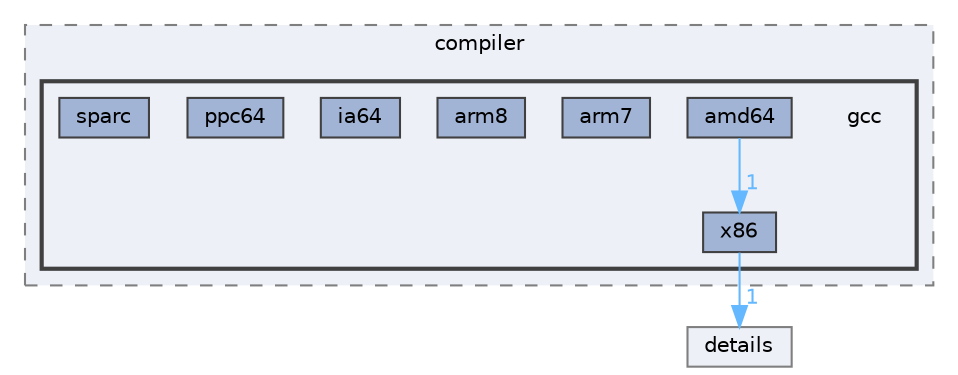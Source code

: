 digraph "external/libcds/cds/compiler/gcc"
{
 // LATEX_PDF_SIZE
  bgcolor="transparent";
  edge [fontname=Helvetica,fontsize=10,labelfontname=Helvetica,labelfontsize=10];
  node [fontname=Helvetica,fontsize=10,shape=box,height=0.2,width=0.4];
  compound=true
  subgraph clusterdir_0beddb0bd70c9a8071e8f4297f3e0fbc {
    graph [ bgcolor="#edf0f7", pencolor="grey50", label="compiler", fontname=Helvetica,fontsize=10 style="filled,dashed", URL="dir_0beddb0bd70c9a8071e8f4297f3e0fbc.html",tooltip=""]
  subgraph clusterdir_7784f9b0c9c89af0e442d1445e4521a4 {
    graph [ bgcolor="#edf0f7", pencolor="grey25", label="", fontname=Helvetica,fontsize=10 style="filled,bold", URL="dir_7784f9b0c9c89af0e442d1445e4521a4.html",tooltip=""]
    dir_7784f9b0c9c89af0e442d1445e4521a4 [shape=plaintext, label="gcc"];
  dir_8e89dbf2565d82464fc2cb0948b2f169 [label="amd64", fillcolor="#a2b4d6", color="grey25", style="filled", URL="dir_8e89dbf2565d82464fc2cb0948b2f169.html",tooltip=""];
  dir_62f6a456213d903105eabf69448e3db8 [label="arm7", fillcolor="#a2b4d6", color="grey25", style="filled", URL="dir_62f6a456213d903105eabf69448e3db8.html",tooltip=""];
  dir_27aa9a0c15f5d2e52f3ad09e79b28010 [label="arm8", fillcolor="#a2b4d6", color="grey25", style="filled", URL="dir_27aa9a0c15f5d2e52f3ad09e79b28010.html",tooltip=""];
  dir_91fa874eb684ec61cacff3c1dcafdc67 [label="ia64", fillcolor="#a2b4d6", color="grey25", style="filled", URL="dir_91fa874eb684ec61cacff3c1dcafdc67.html",tooltip=""];
  dir_0b7f9239874a410e32dfe187db71ed3c [label="ppc64", fillcolor="#a2b4d6", color="grey25", style="filled", URL="dir_0b7f9239874a410e32dfe187db71ed3c.html",tooltip=""];
  dir_e1836f3273c53d14e721a76633d01485 [label="sparc", fillcolor="#a2b4d6", color="grey25", style="filled", URL="dir_e1836f3273c53d14e721a76633d01485.html",tooltip=""];
  dir_6a8f736c6eeb6ecf9f51e1c9d0f7a5a2 [label="x86", fillcolor="#a2b4d6", color="grey25", style="filled", URL="dir_6a8f736c6eeb6ecf9f51e1c9d0f7a5a2.html",tooltip=""];
  }
  }
  dir_d6afcdf20b4efce5cf94aac6e0746784 [label="details", fillcolor="#edf0f7", color="grey50", style="filled", URL="dir_d6afcdf20b4efce5cf94aac6e0746784.html",tooltip=""];
  dir_8e89dbf2565d82464fc2cb0948b2f169->dir_6a8f736c6eeb6ecf9f51e1c9d0f7a5a2 [headlabel="1", labeldistance=1.5 headhref="dir_000027_000938.html" href="dir_000027_000938.html" color="steelblue1" fontcolor="steelblue1"];
  dir_6a8f736c6eeb6ecf9f51e1c9d0f7a5a2->dir_d6afcdf20b4efce5cf94aac6e0746784 [headlabel="1", labeldistance=1.5 headhref="dir_000938_000195.html" href="dir_000938_000195.html" color="steelblue1" fontcolor="steelblue1"];
}
